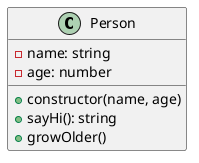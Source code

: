 @startuml
class Person {
    - name: string
    - age: number

    + constructor(name, age)
    + sayHi(): string
    + growOlder()
}
@enduml